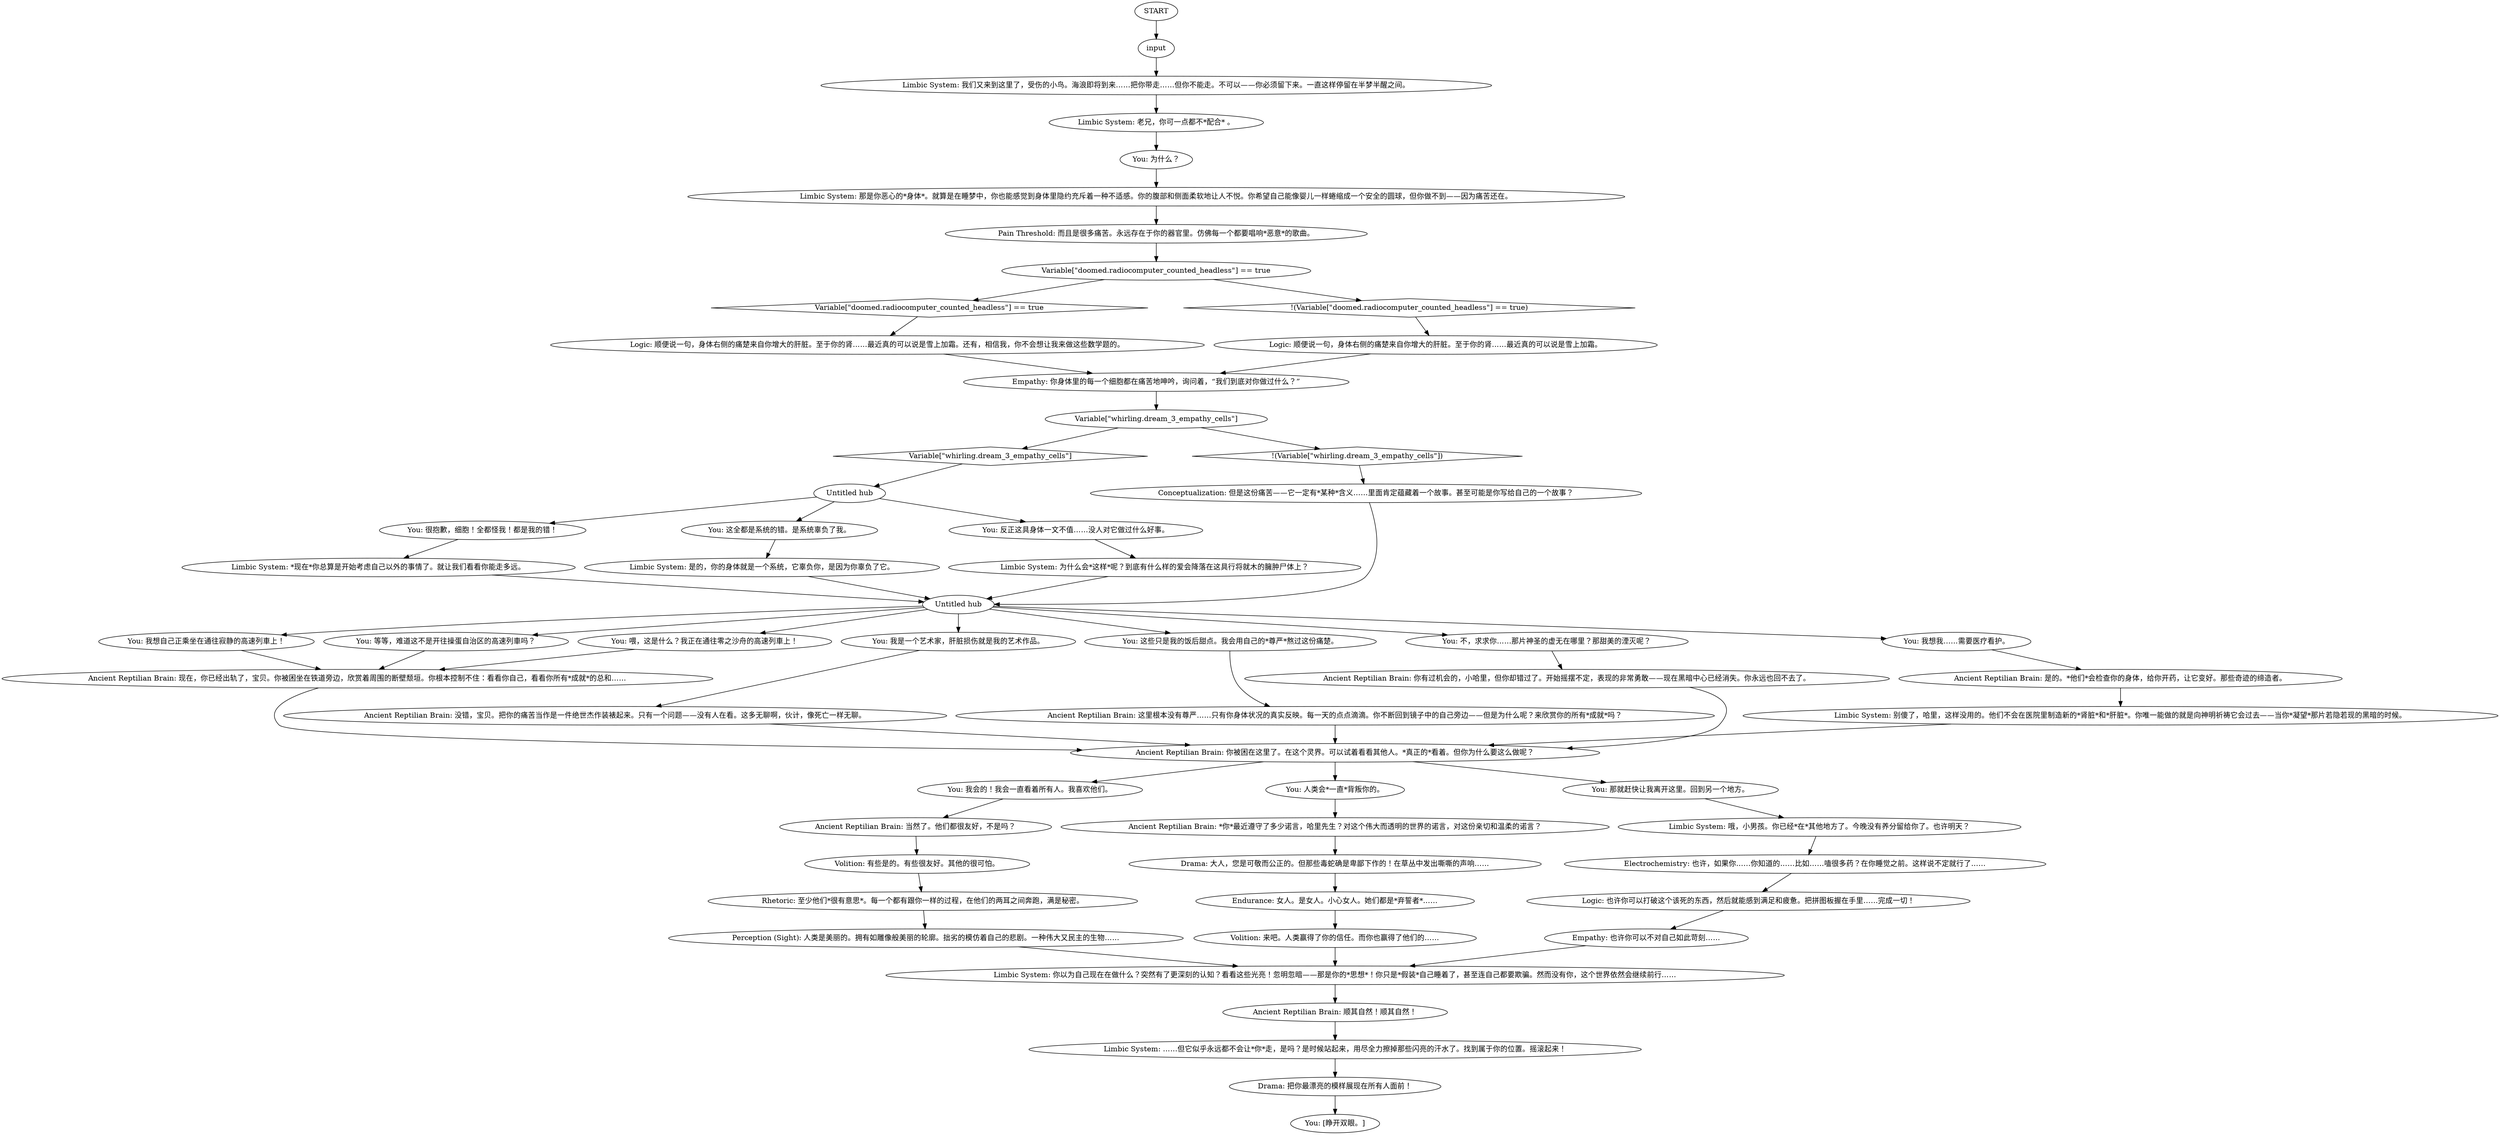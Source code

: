 # WHIRLING F2 / DREAM 3
# Ancient Reptilian Brain won't let you forget how low you've fallen.
# ==================================================
digraph G {
	  0 [label="START"];
	  1 [label="input"];
	  2 [label="You: 为什么？"];
	  3 [label="Pain Threshold: 而且是很多痛苦。永远存在于你的器官里。仿佛每一个都要唱响*恶意*的歌曲。"];
	  4 [label="You: 很抱歉，细胞！全都怪我！都是我的错！"];
	  5 [label="Ancient Reptilian Brain: 当然了。他们都很友好，不是吗？"];
	  6 [label="Ancient Reptilian Brain: 没错，宝贝。把你的痛苦当作是一件绝世杰作装裱起来。只有一个问题——没有人在看。这多无聊啊，伙计，像死亡一样无聊。"];
	  7 [label="Volition: 来吧。人类赢得了你的信任。而你也赢得了他们的……"];
	  8 [label="Volition: 有些是的。有些很友好。其他的很可怕。"];
	  9 [label="Drama: 大人，您是可敬而公正的。但那些毒蛇确是卑鄙下作的！在草丛中发出嘶嘶的声响……"];
	  10 [label="Empathy: 也许你可以不对自己如此苛刻……"];
	  11 [label="Limbic System: *现在*你总算是开始考虑自己以外的事情了。就让我们看看你能走多远。"];
	  12 [label="Ancient Reptilian Brain: 这里根本没有尊严……只有你身体状况的真实反映。每一天的点点滴滴。你不断回到镜子中的自己旁边——但是为什么呢？来欣赏你的所有*成就*吗？"];
	  13 [label="You: 我想自己正乘坐在通往寂静的高速列車上！"];
	  14 [label="Ancient Reptilian Brain: 现在，你已经出轨了，宝贝。你被困坐在铁道旁边，欣赏着周围的断壁颓垣。你根本控制不住：看看你自己，看看你所有*成就*的总和……"];
	  15 [label="Ancient Reptilian Brain: 你被困在这里了。在这个灵界。可以试着看看其他人。*真正的*看着。但你为什么要这么做呢？"];
	  16 [label="You: 我会的！我会一直看着所有人。我喜欢他们。"];
	  17 [label="Electrochemistry: 也许，如果你……你知道的……比如……嗑很多药？在你睡觉之前。这样说不定就行了……"];
	  18 [label="You: 我是一个艺术家，肝脏损伤就是我的艺术作品。"];
	  20 [label="Untitled hub"];
	  21 [label="Ancient Reptilian Brain: *你*最近遵守了多少诺言，哈里先生？对这个伟大而透明的世界的诺言，对这份亲切和温柔的诺言？"];
	  22 [label="Perception (Sight): 人类是美丽的。拥有如雕像般美丽的轮廓。拙劣的模仿着自己的悲剧。一种伟大又民主的生物……"];
	  23 [label="Empathy: 你身体里的每一个细胞都在痛苦地呻吟，询问着，“我们到底对你做过什么？”"];
	  24 [label="Variable[\"whirling.dream_3_empathy_cells\"]"];
	  25 [label="Variable[\"whirling.dream_3_empathy_cells\"]", shape=diamond];
	  26 [label="!(Variable[\"whirling.dream_3_empathy_cells\"])", shape=diamond];
	  27 [label="Ancient Reptilian Brain: 是的。*他们*会检查你的身体，给你开药，让它变好。那些奇迹的缔造者。"];
	  28 [label="Ancient Reptilian Brain: 顺其自然！顺其自然！"];
	  29 [label="Limbic System: 那是你恶心的*身体*。就算是在睡梦中，你也能感觉到身体里隐约充斥着一种不适感。你的腹部和侧面柔软地让人不悦。你希望自己能像婴儿一样蜷缩成一个安全的圆球，但你做不到——因为痛苦还在。"];
	  30 [label="You: 这些只是我的饭后甜点。我会用自己的*尊严*熬过这份痛楚。"];
	  31 [label="Drama: 把你最漂亮的模样展现在所有人面前！"];
	  32 [label="You: 这全都是系统的错。是系统辜负了我。"];
	  33 [label="You: 人类会*一直*背叛你的。"];
	  34 [label="You: 反正这具身体一文不值……没人对它做过什么好事。"];
	  35 [label="You: [睁开双眼。]"];
	  36 [label="Limbic System: 为什么会*这样*呢？到底有什么样的爱会降落在这具行将就木的臃肿尸体上？"];
	  37 [label="Limbic System: 哦，小男孩。你已经*在*其他地方了。今晚没有养分留给你了。也许明天？"];
	  38 [label="Rhetoric: 至少他们*很有意思*。每一个都有跟你一样的过程，在他们的两耳之间奔跑，满是秘密。"];
	  39 [label="Untitled hub"];
	  40 [label="Limbic System: 是的，你的身体就是一个系统，它辜负你，是因为你辜负了它。"];
	  41 [label="You: 等等，难道这不是开往操蛋自治区的高速列車吗？"];
	  42 [label="You: 喂，这是什么？我正在通往零之沙舟的高速列車上！"];
	  43 [label="Limbic System: 老兄，你可一点都不*配合* 。"];
	  44 [label="Limbic System: 别傻了，哈里，这样没用的。他们不会在医院里制造新的*肾脏*和*肝脏*。你唯一能做的就是向神明祈祷它会过去——当你*凝望*那片若隐若现的黑暗的时候。"];
	  45 [label="You: 那就赶快让我离开这里。回到另一个地方。"];
	  46 [label="Limbic System: ……但它似乎永远都不会让*你*走，是吗？是时候站起来，用尽全力擦掉那些闪亮的汗水了。找到属于你的位置。摇滚起来！"];
	  47 [label="Limbic System: 我们又来到这里了，受伤的小鸟。海浪即将到来……把你带走……但你不能走。不可以——你必须留下来。一直这样停留在半梦半醒之间。"];
	  48 [label="Logic: 顺便说一句，身体右侧的痛楚来自你增大的肝脏。至于你的肾……最近真的可以说是雪上加霜。"];
	  49 [label="You: 不，求求你……那片神圣的虚无在哪里？那甜美的湮灭呢？"];
	  50 [label="You: 我想我……需要医疗看护。"];
	  51 [label="Variable[\"doomed.radiocomputer_counted_headless\"] == true"];
	  52 [label="Variable[\"doomed.radiocomputer_counted_headless\"] == true", shape=diamond];
	  53 [label="!(Variable[\"doomed.radiocomputer_counted_headless\"] == true)", shape=diamond];
	  54 [label="Logic: 顺便说一句，身体右侧的痛楚来自你增大的肝脏。至于你的肾……最近真的可以说是雪上加霜。还有，相信我，你不会想让我来做这些数学题的。"];
	  55 [label="Conceptualization: 但是这份痛苦——它一定有*某种*含义……里面肯定蕴藏着一个故事。甚至可能是你写给自己的一个故事？"];
	  56 [label="Logic: 也许你可以打破这个该死的东西，然后就能感到满足和疲惫。把拼图板握在手里……完成一切！"];
	  57 [label="Endurance: 女人。是女人。小心女人。她们都是*弃誓者*……"];
	  58 [label="Ancient Reptilian Brain: 你有过机会的，小哈里，但你却错过了。开始摇摆不定，表现的非常勇敢——现在黑暗中心已经消失。你永远也回不去了。"];
	  59 [label="Limbic System: 你以为自己现在在做什么？突然有了更深刻的认知？看看这些光亮！忽明忽暗——那是你的*思想*！你只是*假装*自己睡着了，甚至连自己都要欺骗。然而没有你，这个世界依然会继续前行……"];
	  0 -> 1
	  1 -> 47
	  2 -> 29
	  3 -> 51
	  4 -> 11
	  5 -> 8
	  6 -> 15
	  7 -> 59
	  8 -> 38
	  9 -> 57
	  10 -> 59
	  11 -> 39
	  12 -> 15
	  13 -> 14
	  14 -> 15
	  15 -> 16
	  15 -> 33
	  15 -> 45
	  16 -> 5
	  17 -> 56
	  18 -> 6
	  20 -> 32
	  20 -> 34
	  20 -> 4
	  21 -> 9
	  22 -> 59
	  23 -> 24
	  24 -> 25
	  24 -> 26
	  25 -> 20
	  26 -> 55
	  27 -> 44
	  28 -> 46
	  29 -> 3
	  30 -> 12
	  31 -> 35
	  32 -> 40
	  33 -> 21
	  34 -> 36
	  36 -> 39
	  37 -> 17
	  38 -> 22
	  39 -> 41
	  39 -> 42
	  39 -> 13
	  39 -> 49
	  39 -> 18
	  39 -> 50
	  39 -> 30
	  40 -> 39
	  41 -> 14
	  42 -> 14
	  43 -> 2
	  44 -> 15
	  45 -> 37
	  46 -> 31
	  47 -> 43
	  48 -> 23
	  49 -> 58
	  50 -> 27
	  51 -> 52
	  51 -> 53
	  52 -> 54
	  53 -> 48
	  54 -> 23
	  55 -> 39
	  56 -> 10
	  57 -> 7
	  58 -> 15
	  59 -> 28
}

